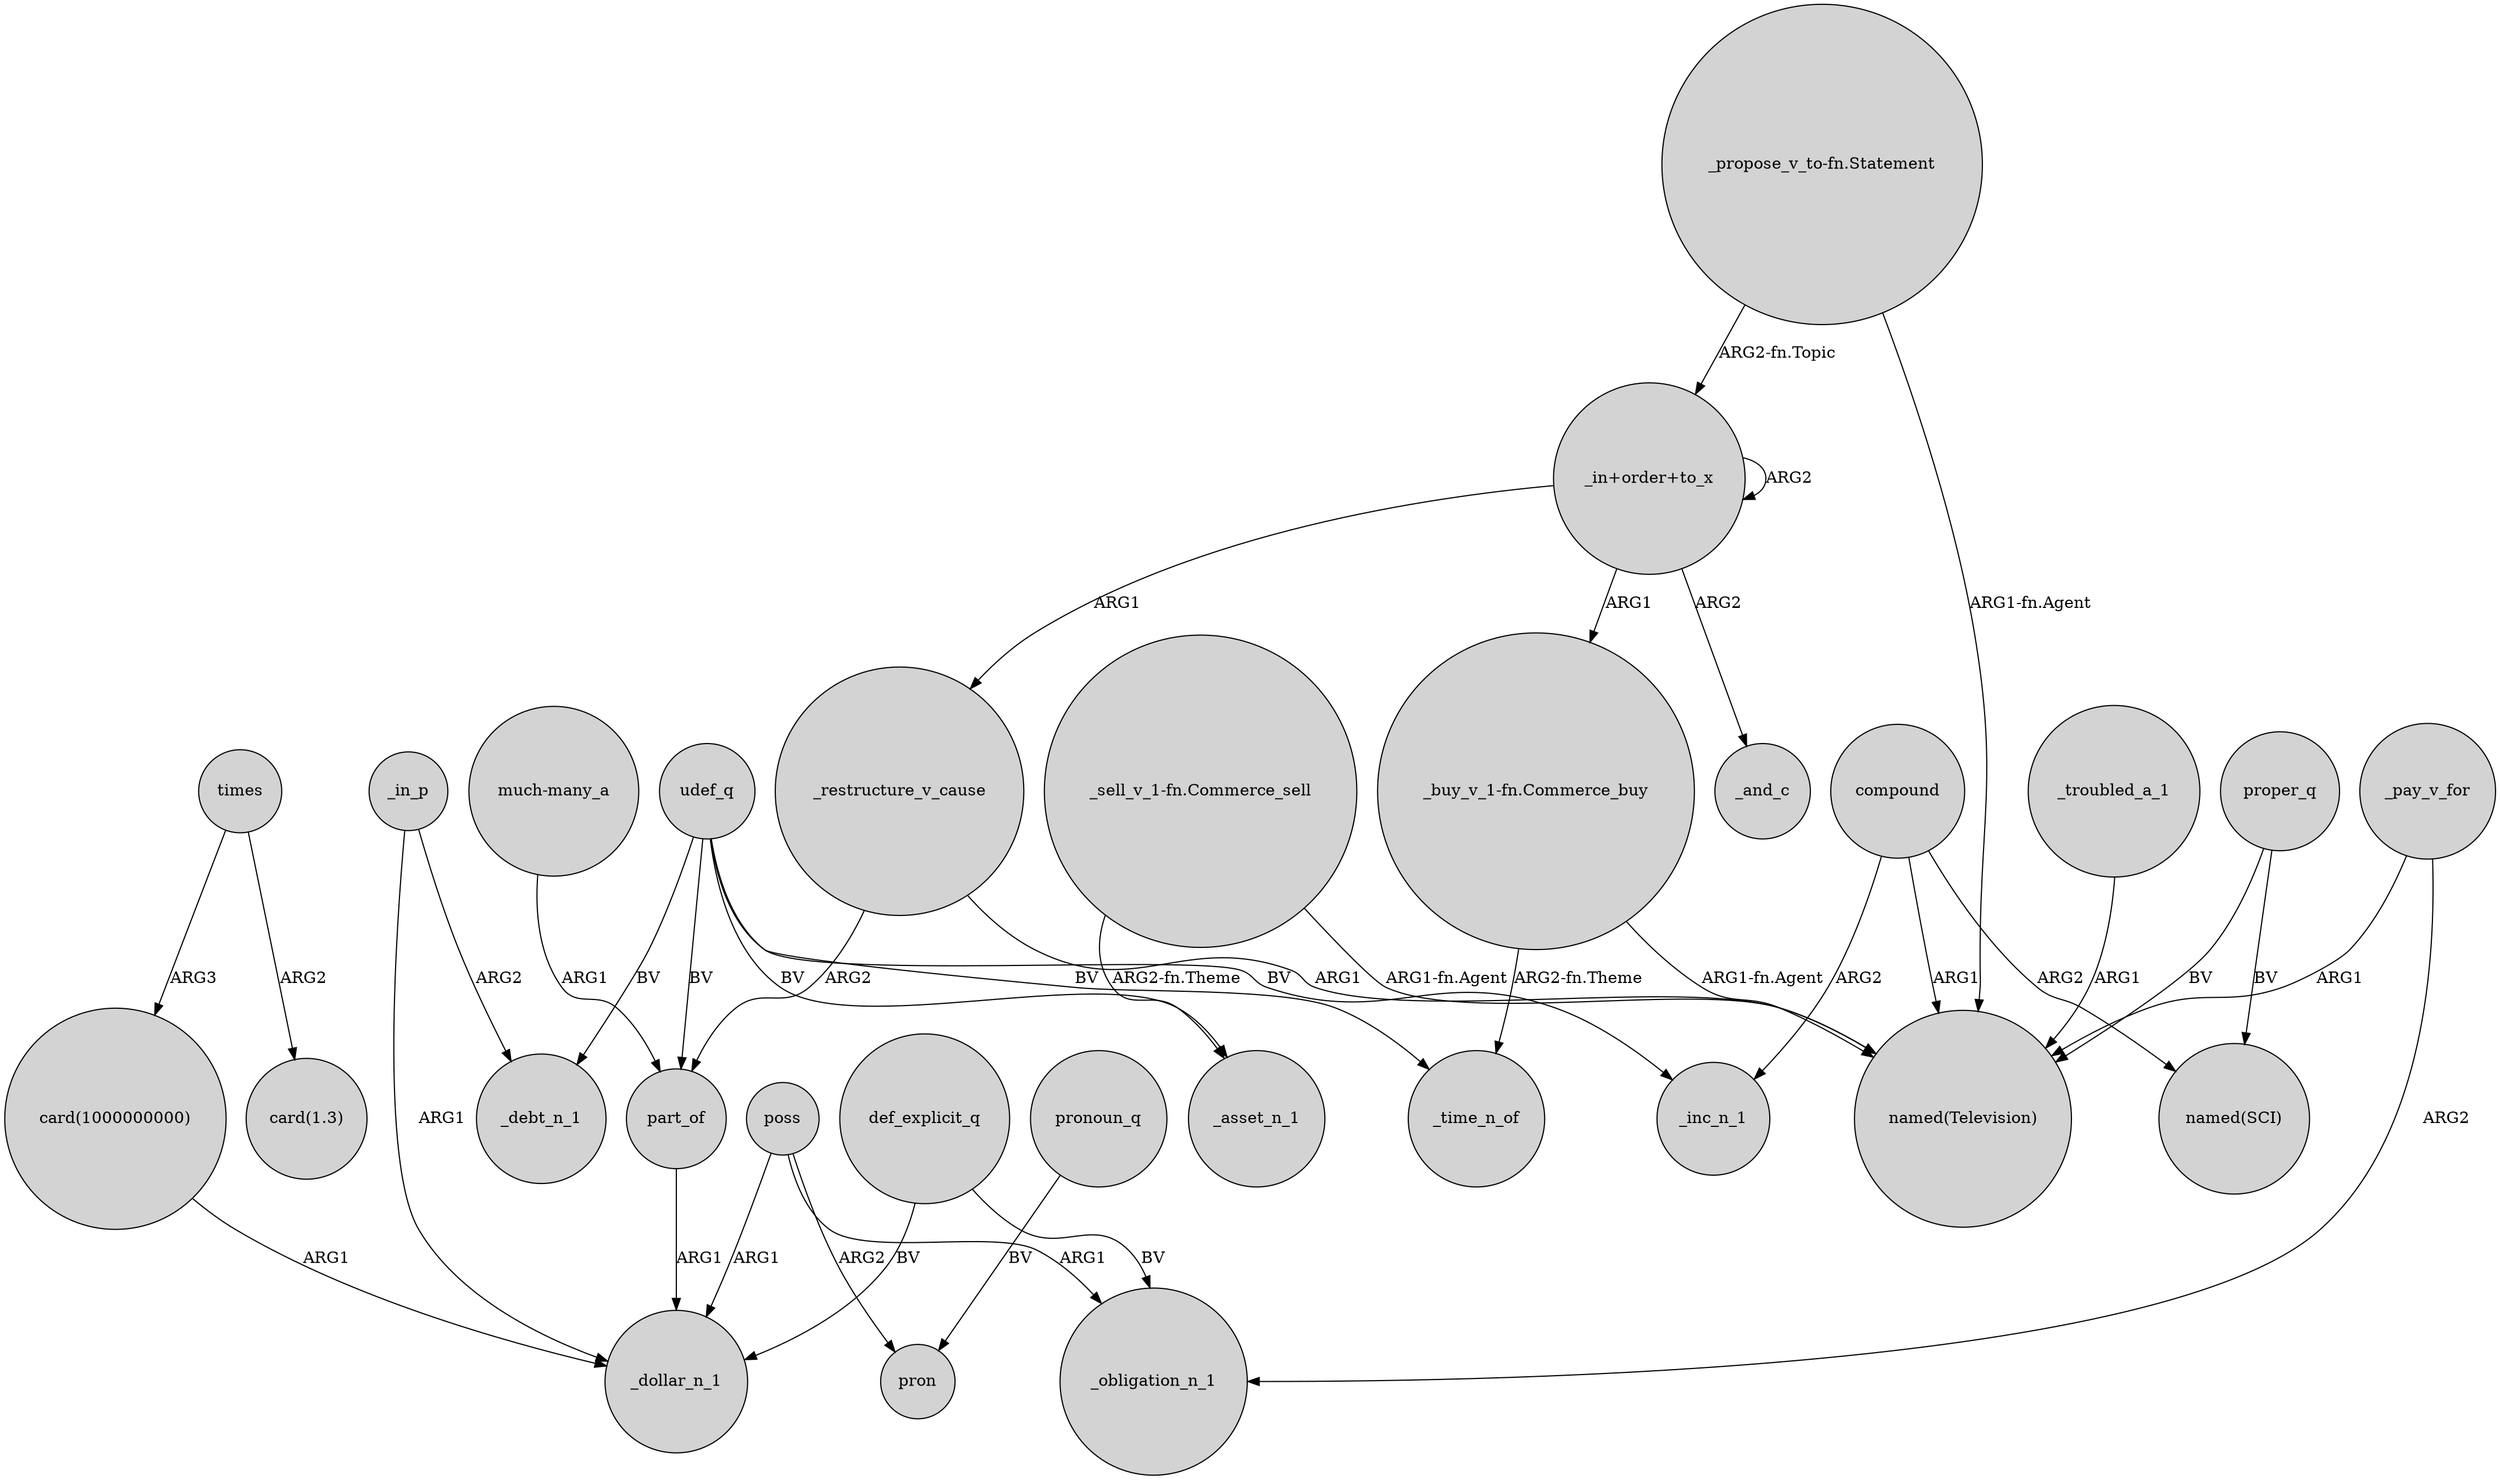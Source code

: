 digraph {
	node [shape=circle style=filled]
	udef_q -> part_of [label=BV]
	udef_q -> _inc_n_1 [label=BV]
	"_in+order+to_x" -> "_in+order+to_x" [label=ARG2]
	poss -> pron [label=ARG2]
	udef_q -> _debt_n_1 [label=BV]
	"_in+order+to_x" -> _restructure_v_cause [label=ARG1]
	"much-many_a" -> part_of [label=ARG1]
	_troubled_a_1 -> "named(Television)" [label=ARG1]
	_restructure_v_cause -> "named(Television)" [label=ARG1]
	poss -> _dollar_n_1 [label=ARG1]
	part_of -> _dollar_n_1 [label=ARG1]
	times -> "card(1.3)" [label=ARG2]
	_restructure_v_cause -> part_of [label=ARG2]
	"_in+order+to_x" -> "_buy_v_1-fn.Commerce_buy" [label=ARG1]
	def_explicit_q -> _obligation_n_1 [label=BV]
	udef_q -> _asset_n_1 [label=BV]
	times -> "card(1000000000)" [label=ARG3]
	"_sell_v_1-fn.Commerce_sell" -> _asset_n_1 [label="ARG2-fn.Theme"]
	pronoun_q -> pron [label=BV]
	_pay_v_for -> "named(Television)" [label=ARG1]
	_pay_v_for -> _obligation_n_1 [label=ARG2]
	proper_q -> "named(Television)" [label=BV]
	"_sell_v_1-fn.Commerce_sell" -> "named(Television)" [label="ARG1-fn.Agent"]
	compound -> "named(SCI)" [label=ARG2]
	udef_q -> _time_n_of [label=BV]
	proper_q -> "named(SCI)" [label=BV]
	"_buy_v_1-fn.Commerce_buy" -> _time_n_of [label="ARG2-fn.Theme"]
	compound -> "named(Television)" [label=ARG1]
	poss -> _obligation_n_1 [label=ARG1]
	"_in+order+to_x" -> _and_c [label=ARG2]
	_in_p -> _dollar_n_1 [label=ARG1]
	def_explicit_q -> _dollar_n_1 [label=BV]
	"_buy_v_1-fn.Commerce_buy" -> "named(Television)" [label="ARG1-fn.Agent"]
	"_propose_v_to-fn.Statement" -> "named(Television)" [label="ARG1-fn.Agent"]
	"card(1000000000)" -> _dollar_n_1 [label=ARG1]
	_in_p -> _debt_n_1 [label=ARG2]
	compound -> _inc_n_1 [label=ARG2]
	"_propose_v_to-fn.Statement" -> "_in+order+to_x" [label="ARG2-fn.Topic"]
}
